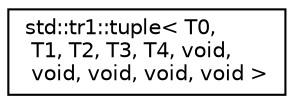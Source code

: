 digraph "类继承关系图"
{
  edge [fontname="Helvetica",fontsize="10",labelfontname="Helvetica",labelfontsize="10"];
  node [fontname="Helvetica",fontsize="10",shape=record];
  rankdir="LR";
  Node0 [label="std::tr1::tuple\< T0,\l T1, T2, T3, T4, void,\l void, void, void, void \>",height=0.2,width=0.4,color="black", fillcolor="white", style="filled",URL="$classstd_1_1tr1_1_1tuple_3_01_t0_00_01_t1_00_01_t2_00_01_t3_00_01_t4_00_01void_00_01void_00_01void_00_01void_00_01void_01_4.html"];
}
